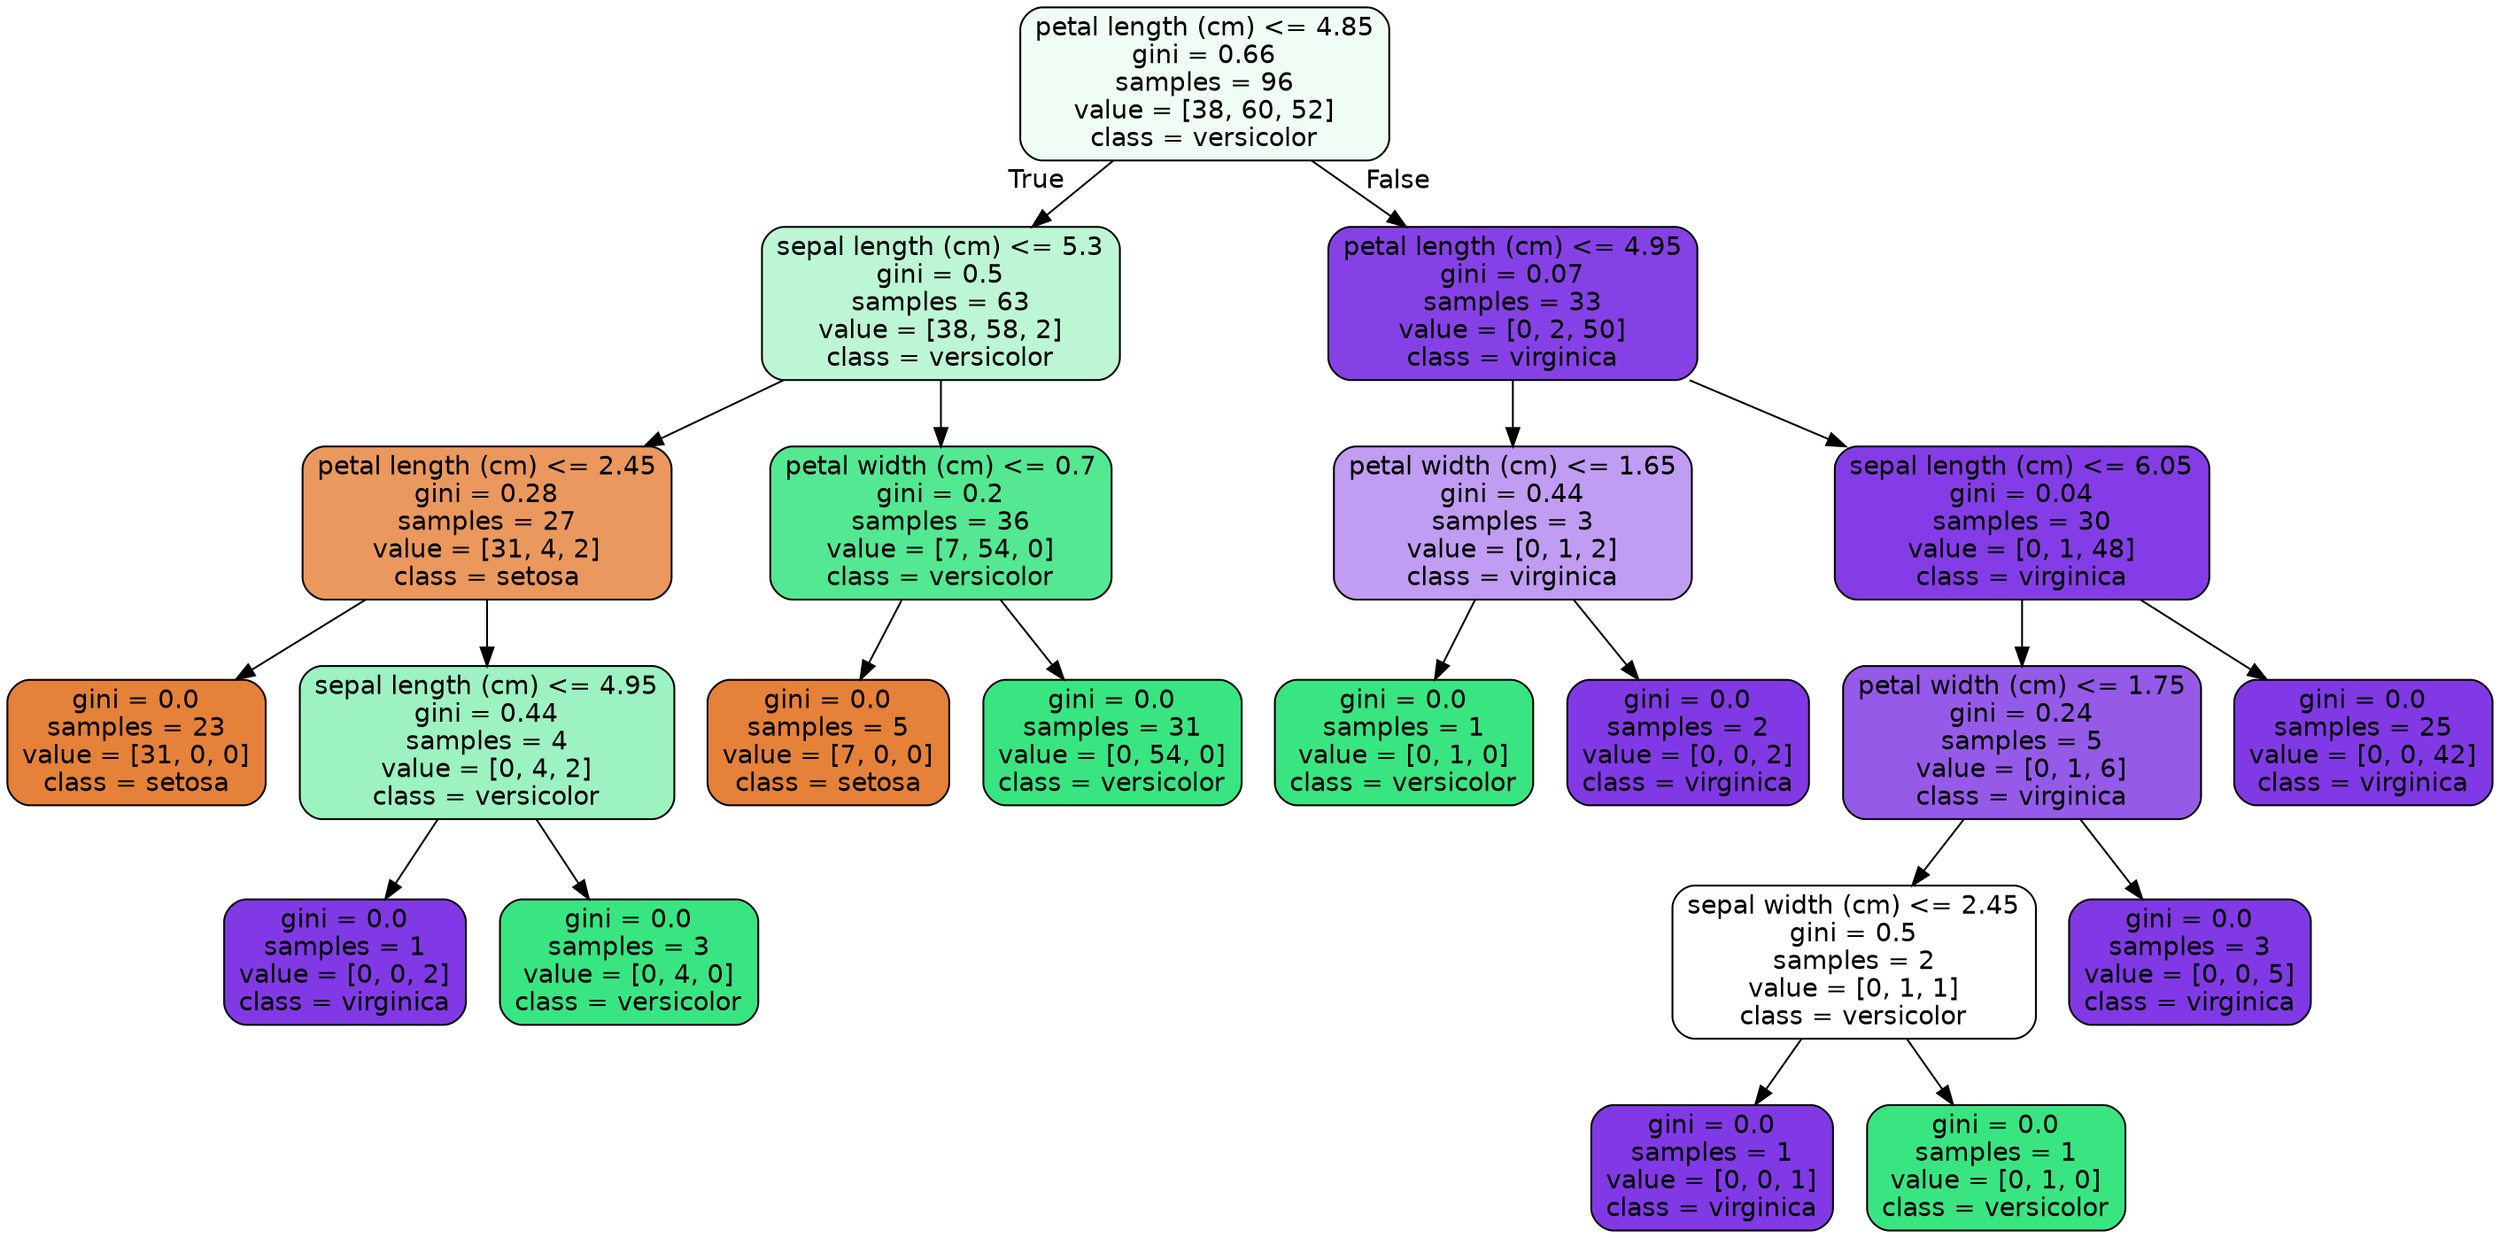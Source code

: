 digraph Tree {
node [shape=box, style="filled, rounded", color="black", fontname="helvetica"] ;
edge [fontname="helvetica"] ;
0 [label="petal length (cm) <= 4.85\ngini = 0.66\nsamples = 96\nvalue = [38, 60, 52]\nclass = versicolor", fillcolor="#effdf5"] ;
1 [label="sepal length (cm) <= 5.3\ngini = 0.5\nsamples = 63\nvalue = [38, 58, 2]\nclass = versicolor", fillcolor="#bdf6d5"] ;
0 -> 1 [labeldistance=2.5, labelangle=45, headlabel="True"] ;
2 [label="petal length (cm) <= 2.45\ngini = 0.28\nsamples = 27\nvalue = [31, 4, 2]\nclass = setosa", fillcolor="#ea985d"] ;
1 -> 2 ;
3 [label="gini = 0.0\nsamples = 23\nvalue = [31, 0, 0]\nclass = setosa", fillcolor="#e58139"] ;
2 -> 3 ;
4 [label="sepal length (cm) <= 4.95\ngini = 0.44\nsamples = 4\nvalue = [0, 4, 2]\nclass = versicolor", fillcolor="#9cf2c0"] ;
2 -> 4 ;
5 [label="gini = 0.0\nsamples = 1\nvalue = [0, 0, 2]\nclass = virginica", fillcolor="#8139e5"] ;
4 -> 5 ;
6 [label="gini = 0.0\nsamples = 3\nvalue = [0, 4, 0]\nclass = versicolor", fillcolor="#39e581"] ;
4 -> 6 ;
7 [label="petal width (cm) <= 0.7\ngini = 0.2\nsamples = 36\nvalue = [7, 54, 0]\nclass = versicolor", fillcolor="#53e891"] ;
1 -> 7 ;
8 [label="gini = 0.0\nsamples = 5\nvalue = [7, 0, 0]\nclass = setosa", fillcolor="#e58139"] ;
7 -> 8 ;
9 [label="gini = 0.0\nsamples = 31\nvalue = [0, 54, 0]\nclass = versicolor", fillcolor="#39e581"] ;
7 -> 9 ;
10 [label="petal length (cm) <= 4.95\ngini = 0.07\nsamples = 33\nvalue = [0, 2, 50]\nclass = virginica", fillcolor="#8641e6"] ;
0 -> 10 [labeldistance=2.5, labelangle=-45, headlabel="False"] ;
11 [label="petal width (cm) <= 1.65\ngini = 0.44\nsamples = 3\nvalue = [0, 1, 2]\nclass = virginica", fillcolor="#c09cf2"] ;
10 -> 11 ;
12 [label="gini = 0.0\nsamples = 1\nvalue = [0, 1, 0]\nclass = versicolor", fillcolor="#39e581"] ;
11 -> 12 ;
13 [label="gini = 0.0\nsamples = 2\nvalue = [0, 0, 2]\nclass = virginica", fillcolor="#8139e5"] ;
11 -> 13 ;
14 [label="sepal length (cm) <= 6.05\ngini = 0.04\nsamples = 30\nvalue = [0, 1, 48]\nclass = virginica", fillcolor="#843de6"] ;
10 -> 14 ;
15 [label="petal width (cm) <= 1.75\ngini = 0.24\nsamples = 5\nvalue = [0, 1, 6]\nclass = virginica", fillcolor="#965ae9"] ;
14 -> 15 ;
16 [label="sepal width (cm) <= 2.45\ngini = 0.5\nsamples = 2\nvalue = [0, 1, 1]\nclass = versicolor", fillcolor="#ffffff"] ;
15 -> 16 ;
17 [label="gini = 0.0\nsamples = 1\nvalue = [0, 0, 1]\nclass = virginica", fillcolor="#8139e5"] ;
16 -> 17 ;
18 [label="gini = 0.0\nsamples = 1\nvalue = [0, 1, 0]\nclass = versicolor", fillcolor="#39e581"] ;
16 -> 18 ;
19 [label="gini = 0.0\nsamples = 3\nvalue = [0, 0, 5]\nclass = virginica", fillcolor="#8139e5"] ;
15 -> 19 ;
20 [label="gini = 0.0\nsamples = 25\nvalue = [0, 0, 42]\nclass = virginica", fillcolor="#8139e5"] ;
14 -> 20 ;
}
